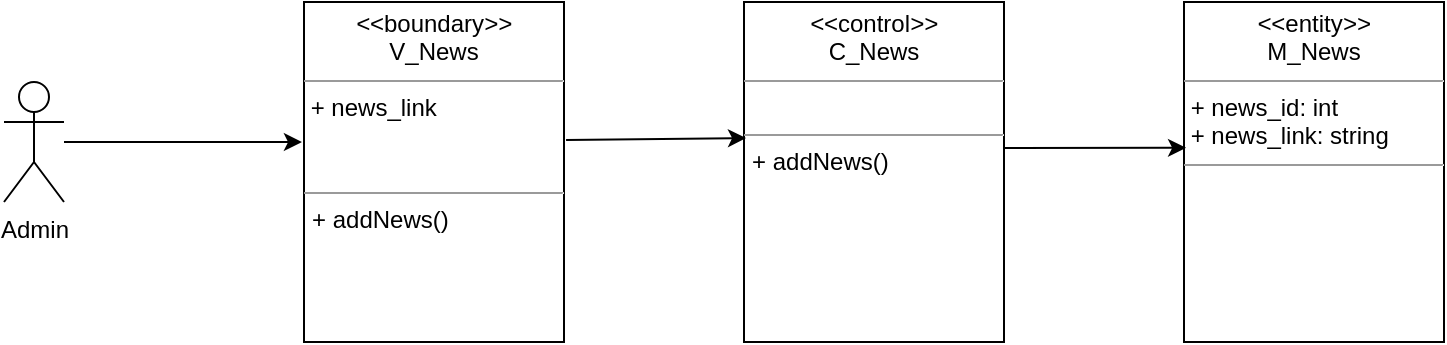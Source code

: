 <mxfile version="14.0.0" type="device"><diagram id="a2SeSxV-dU5_Vpd82xMR" name="Page-1"><mxGraphModel dx="1278" dy="575" grid="1" gridSize="10" guides="1" tooltips="1" connect="1" arrows="1" fold="1" page="1" pageScale="1" pageWidth="827" pageHeight="1169" math="0" shadow="0"><root><mxCell id="0"/><mxCell id="1" parent="0"/><mxCell id="BW2VcDT7gtz4ToeszrBm-8" value="Admin" style="shape=umlActor;verticalLabelPosition=bottom;verticalAlign=top;html=1;" vertex="1" parent="1"><mxGeometry x="60" y="280" width="30" height="60" as="geometry"/></mxCell><mxCell id="BW2VcDT7gtz4ToeszrBm-9" value="&lt;p style=&quot;margin: 0px ; margin-top: 4px ; text-align: center&quot;&gt;&lt;i&gt;&amp;lt;&lt;/i&gt;&amp;lt;boundary&lt;i&gt;&amp;gt;&amp;gt;&lt;/i&gt;&lt;br&gt;V_News&lt;/p&gt;&lt;hr size=&quot;1&quot;&gt;&lt;div&gt;&amp;nbsp;+ news_link&lt;/div&gt;&lt;div&gt;&lt;br&gt;&lt;/div&gt;&lt;br&gt;&lt;hr size=&quot;1&quot;&gt;&lt;p style=&quot;margin: 0px ; margin-left: 4px&quot;&gt;+ addNews()&lt;br&gt;&lt;/p&gt;" style="verticalAlign=top;align=left;overflow=fill;fontSize=12;fontFamily=Helvetica;html=1;" vertex="1" parent="1"><mxGeometry x="210" y="240" width="130" height="170" as="geometry"/></mxCell><mxCell id="BW2VcDT7gtz4ToeszrBm-10" value="&lt;p style=&quot;margin: 0px ; margin-top: 4px ; text-align: center&quot;&gt;&lt;i&gt;&amp;lt;&lt;/i&gt;&amp;lt;control&lt;i&gt;&amp;gt;&amp;gt;&lt;/i&gt;&lt;br&gt;C_News&lt;/p&gt;&lt;hr size=&quot;1&quot;&gt;&lt;br&gt;&lt;hr size=&quot;1&quot;&gt;&lt;p style=&quot;margin: 0px ; margin-left: 4px&quot;&gt;+ addNews()&lt;br&gt;&lt;br&gt;&lt;/p&gt;" style="verticalAlign=top;align=left;overflow=fill;fontSize=12;fontFamily=Helvetica;html=1;" vertex="1" parent="1"><mxGeometry x="430" y="240" width="130" height="170" as="geometry"/></mxCell><mxCell id="BW2VcDT7gtz4ToeszrBm-11" value="" style="endArrow=classic;html=1;exitX=1.008;exitY=0.406;exitDx=0;exitDy=0;exitPerimeter=0;" edge="1" parent="1" source="BW2VcDT7gtz4ToeszrBm-9"><mxGeometry width="50" height="50" relative="1" as="geometry"><mxPoint x="390" y="320" as="sourcePoint"/><mxPoint x="431" y="308" as="targetPoint"/></mxGeometry></mxCell><mxCell id="BW2VcDT7gtz4ToeszrBm-12" value="" style="endArrow=classic;html=1;entryX=-0.008;entryY=0.412;entryDx=0;entryDy=0;entryPerimeter=0;" edge="1" parent="1" source="BW2VcDT7gtz4ToeszrBm-8" target="BW2VcDT7gtz4ToeszrBm-9"><mxGeometry width="50" height="50" relative="1" as="geometry"><mxPoint x="390" y="320" as="sourcePoint"/><mxPoint x="440" y="270" as="targetPoint"/></mxGeometry></mxCell><mxCell id="BW2VcDT7gtz4ToeszrBm-13" value="&lt;p style=&quot;margin: 0px ; margin-top: 4px ; text-align: center&quot;&gt;&lt;i&gt;&amp;lt;&lt;/i&gt;&amp;lt;entity&lt;i&gt;&amp;gt;&amp;gt;&lt;/i&gt;&lt;br&gt;M_News&lt;/p&gt;&lt;hr size=&quot;1&quot;&gt;&lt;div&gt;&amp;nbsp;+ news_id: int&lt;/div&gt;&lt;div&gt;&amp;nbsp;+ news_link: string&lt;br&gt;&lt;/div&gt;&lt;hr size=&quot;1&quot;&gt;&lt;p style=&quot;margin: 0px ; margin-left: 4px&quot;&gt;&lt;br&gt;&lt;br&gt;&lt;/p&gt;" style="verticalAlign=top;align=left;overflow=fill;fontSize=12;fontFamily=Helvetica;html=1;" vertex="1" parent="1"><mxGeometry x="650" y="240" width="130" height="170" as="geometry"/></mxCell><mxCell id="BW2VcDT7gtz4ToeszrBm-14" value="" style="endArrow=classic;html=1;entryX=0.008;entryY=0.429;entryDx=0;entryDy=0;entryPerimeter=0;" edge="1" parent="1" target="BW2VcDT7gtz4ToeszrBm-13"><mxGeometry width="50" height="50" relative="1" as="geometry"><mxPoint x="560" y="313" as="sourcePoint"/><mxPoint x="642" y="310" as="targetPoint"/></mxGeometry></mxCell></root></mxGraphModel></diagram></mxfile>